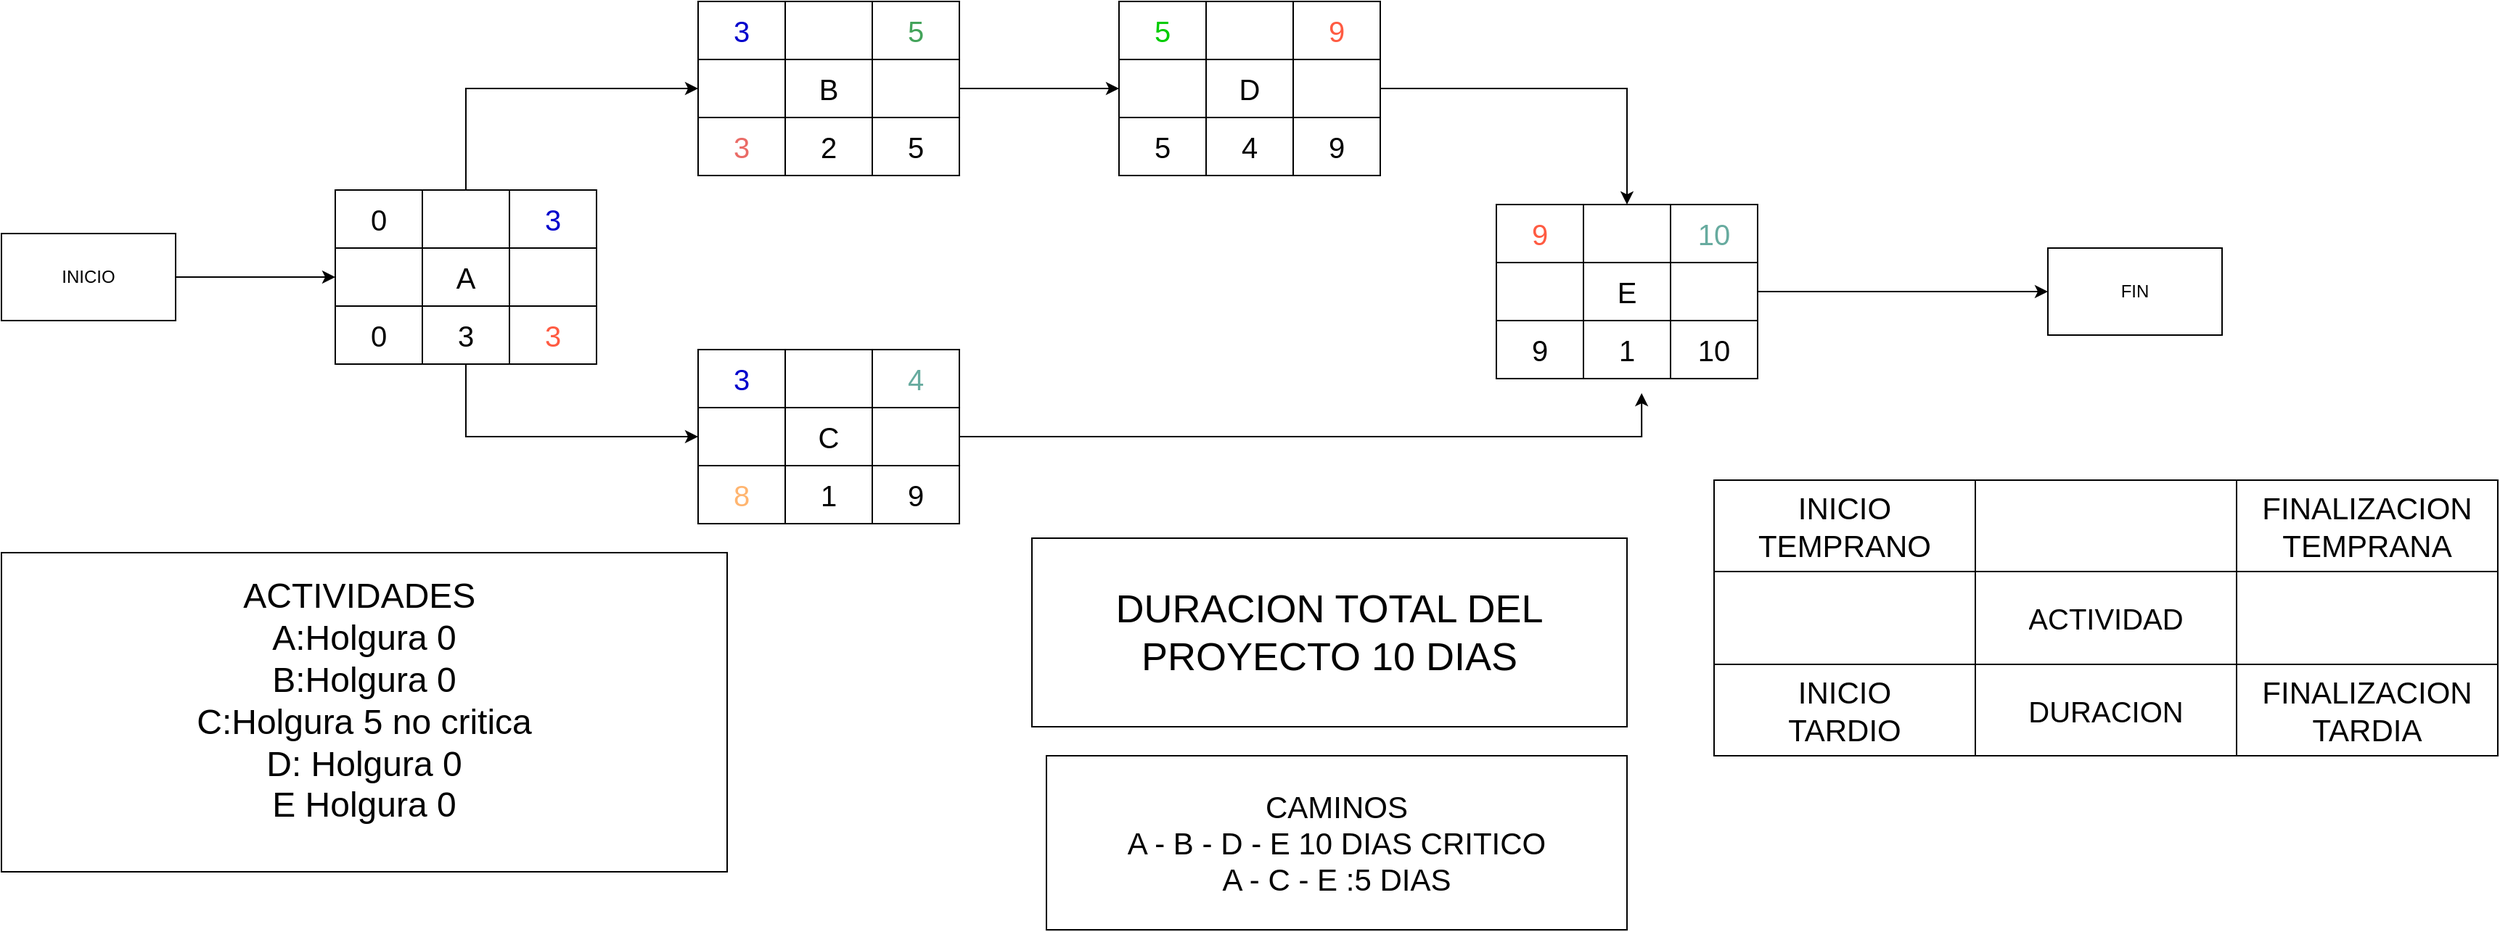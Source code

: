 <mxfile version="24.3.1" type="device">
  <diagram name="Página-1" id="nWTSdzdyS8zIZmOWsBOG">
    <mxGraphModel dx="1909" dy="1060" grid="1" gridSize="10" guides="1" tooltips="1" connect="1" arrows="1" fold="1" page="1" pageScale="1" pageWidth="2000" pageHeight="2000" math="0" shadow="0">
      <root>
        <mxCell id="0" />
        <mxCell id="1" parent="0" />
        <mxCell id="i8jER_SUOBb45JfwudOZ-2" value="" style="shape=table;startSize=0;container=1;collapsible=0;childLayout=tableLayout;" vertex="1" parent="1">
          <mxGeometry x="510" y="10" width="180" height="120" as="geometry" />
        </mxCell>
        <mxCell id="i8jER_SUOBb45JfwudOZ-3" value="" style="shape=tableRow;horizontal=0;startSize=0;swimlaneHead=0;swimlaneBody=0;strokeColor=inherit;top=0;left=0;bottom=0;right=0;collapsible=0;dropTarget=0;fillColor=none;points=[[0,0.5],[1,0.5]];portConstraint=eastwest;" vertex="1" parent="i8jER_SUOBb45JfwudOZ-2">
          <mxGeometry width="180" height="40" as="geometry" />
        </mxCell>
        <mxCell id="i8jER_SUOBb45JfwudOZ-4" value="&lt;font color=&quot;#0000cc&quot;&gt;3&lt;/font&gt;" style="shape=partialRectangle;html=1;whiteSpace=wrap;connectable=0;strokeColor=inherit;overflow=hidden;fillColor=none;top=0;left=0;bottom=0;right=0;pointerEvents=1;fontSize=20;" vertex="1" parent="i8jER_SUOBb45JfwudOZ-3">
          <mxGeometry width="60" height="40" as="geometry">
            <mxRectangle width="60" height="40" as="alternateBounds" />
          </mxGeometry>
        </mxCell>
        <mxCell id="i8jER_SUOBb45JfwudOZ-5" value="" style="shape=partialRectangle;html=1;whiteSpace=wrap;connectable=0;strokeColor=inherit;overflow=hidden;fillColor=none;top=0;left=0;bottom=0;right=0;pointerEvents=1;fontSize=20;" vertex="1" parent="i8jER_SUOBb45JfwudOZ-3">
          <mxGeometry x="60" width="60" height="40" as="geometry">
            <mxRectangle width="60" height="40" as="alternateBounds" />
          </mxGeometry>
        </mxCell>
        <mxCell id="i8jER_SUOBb45JfwudOZ-6" value="5" style="shape=partialRectangle;html=1;whiteSpace=wrap;connectable=0;strokeColor=inherit;overflow=hidden;fillColor=none;top=0;left=0;bottom=0;right=0;pointerEvents=1;fontSize=20;fontColor=#43A35A;" vertex="1" parent="i8jER_SUOBb45JfwudOZ-3">
          <mxGeometry x="120" width="60" height="40" as="geometry">
            <mxRectangle width="60" height="40" as="alternateBounds" />
          </mxGeometry>
        </mxCell>
        <mxCell id="i8jER_SUOBb45JfwudOZ-7" value="" style="shape=tableRow;horizontal=0;startSize=0;swimlaneHead=0;swimlaneBody=0;strokeColor=inherit;top=0;left=0;bottom=0;right=0;collapsible=0;dropTarget=0;fillColor=none;points=[[0,0.5],[1,0.5]];portConstraint=eastwest;" vertex="1" parent="i8jER_SUOBb45JfwudOZ-2">
          <mxGeometry y="40" width="180" height="40" as="geometry" />
        </mxCell>
        <mxCell id="i8jER_SUOBb45JfwudOZ-8" value="" style="shape=partialRectangle;html=1;whiteSpace=wrap;connectable=0;strokeColor=inherit;overflow=hidden;fillColor=none;top=0;left=0;bottom=0;right=0;pointerEvents=1;fontSize=20;" vertex="1" parent="i8jER_SUOBb45JfwudOZ-7">
          <mxGeometry width="60" height="40" as="geometry">
            <mxRectangle width="60" height="40" as="alternateBounds" />
          </mxGeometry>
        </mxCell>
        <mxCell id="i8jER_SUOBb45JfwudOZ-9" value="B" style="shape=partialRectangle;html=1;whiteSpace=wrap;connectable=0;strokeColor=inherit;overflow=hidden;fillColor=none;top=0;left=0;bottom=0;right=0;pointerEvents=1;fontSize=20;" vertex="1" parent="i8jER_SUOBb45JfwudOZ-7">
          <mxGeometry x="60" width="60" height="40" as="geometry">
            <mxRectangle width="60" height="40" as="alternateBounds" />
          </mxGeometry>
        </mxCell>
        <mxCell id="i8jER_SUOBb45JfwudOZ-10" value="" style="shape=partialRectangle;html=1;whiteSpace=wrap;connectable=0;strokeColor=inherit;overflow=hidden;fillColor=none;top=0;left=0;bottom=0;right=0;pointerEvents=1;fontSize=20;" vertex="1" parent="i8jER_SUOBb45JfwudOZ-7">
          <mxGeometry x="120" width="60" height="40" as="geometry">
            <mxRectangle width="60" height="40" as="alternateBounds" />
          </mxGeometry>
        </mxCell>
        <mxCell id="i8jER_SUOBb45JfwudOZ-11" value="" style="shape=tableRow;horizontal=0;startSize=0;swimlaneHead=0;swimlaneBody=0;strokeColor=inherit;top=0;left=0;bottom=0;right=0;collapsible=0;dropTarget=0;fillColor=none;points=[[0,0.5],[1,0.5]];portConstraint=eastwest;" vertex="1" parent="i8jER_SUOBb45JfwudOZ-2">
          <mxGeometry y="80" width="180" height="40" as="geometry" />
        </mxCell>
        <mxCell id="i8jER_SUOBb45JfwudOZ-12" value="&lt;font color=&quot;#ea6b66&quot;&gt;3&lt;/font&gt;" style="shape=partialRectangle;html=1;whiteSpace=wrap;connectable=0;strokeColor=inherit;overflow=hidden;fillColor=none;top=0;left=0;bottom=0;right=0;pointerEvents=1;fontSize=20;" vertex="1" parent="i8jER_SUOBb45JfwudOZ-11">
          <mxGeometry width="60" height="40" as="geometry">
            <mxRectangle width="60" height="40" as="alternateBounds" />
          </mxGeometry>
        </mxCell>
        <mxCell id="i8jER_SUOBb45JfwudOZ-13" value="2" style="shape=partialRectangle;html=1;whiteSpace=wrap;connectable=0;strokeColor=inherit;overflow=hidden;fillColor=none;top=0;left=0;bottom=0;right=0;pointerEvents=1;fontSize=20;" vertex="1" parent="i8jER_SUOBb45JfwudOZ-11">
          <mxGeometry x="60" width="60" height="40" as="geometry">
            <mxRectangle width="60" height="40" as="alternateBounds" />
          </mxGeometry>
        </mxCell>
        <mxCell id="i8jER_SUOBb45JfwudOZ-14" value="5" style="shape=partialRectangle;html=1;whiteSpace=wrap;connectable=0;strokeColor=inherit;overflow=hidden;fillColor=none;top=0;left=0;bottom=0;right=0;pointerEvents=1;fontSize=20;" vertex="1" parent="i8jER_SUOBb45JfwudOZ-11">
          <mxGeometry x="120" width="60" height="40" as="geometry">
            <mxRectangle width="60" height="40" as="alternateBounds" />
          </mxGeometry>
        </mxCell>
        <mxCell id="i8jER_SUOBb45JfwudOZ-85" style="edgeStyle=orthogonalEdgeStyle;rounded=0;orthogonalLoop=1;jettySize=auto;html=1;entryX=0;entryY=0.5;entryDx=0;entryDy=0;" edge="1" parent="1" source="i8jER_SUOBb45JfwudOZ-31" target="i8jER_SUOBb45JfwudOZ-7">
          <mxGeometry relative="1" as="geometry" />
        </mxCell>
        <mxCell id="i8jER_SUOBb45JfwudOZ-31" value="" style="shape=table;startSize=0;container=1;collapsible=0;childLayout=tableLayout;" vertex="1" parent="1">
          <mxGeometry x="260" y="140" width="180" height="120" as="geometry" />
        </mxCell>
        <mxCell id="i8jER_SUOBb45JfwudOZ-32" value="" style="shape=tableRow;horizontal=0;startSize=0;swimlaneHead=0;swimlaneBody=0;strokeColor=inherit;top=0;left=0;bottom=0;right=0;collapsible=0;dropTarget=0;fillColor=none;points=[[0,0.5],[1,0.5]];portConstraint=eastwest;" vertex="1" parent="i8jER_SUOBb45JfwudOZ-31">
          <mxGeometry width="180" height="40" as="geometry" />
        </mxCell>
        <mxCell id="i8jER_SUOBb45JfwudOZ-33" value="0" style="shape=partialRectangle;html=1;whiteSpace=wrap;connectable=0;strokeColor=inherit;overflow=hidden;fillColor=none;top=0;left=0;bottom=0;right=0;pointerEvents=1;fontSize=20;" vertex="1" parent="i8jER_SUOBb45JfwudOZ-32">
          <mxGeometry width="60" height="40" as="geometry">
            <mxRectangle width="60" height="40" as="alternateBounds" />
          </mxGeometry>
        </mxCell>
        <mxCell id="i8jER_SUOBb45JfwudOZ-34" value="" style="shape=partialRectangle;html=1;whiteSpace=wrap;connectable=0;strokeColor=inherit;overflow=hidden;fillColor=none;top=0;left=0;bottom=0;right=0;pointerEvents=1;fontSize=20;" vertex="1" parent="i8jER_SUOBb45JfwudOZ-32">
          <mxGeometry x="60" width="60" height="40" as="geometry">
            <mxRectangle width="60" height="40" as="alternateBounds" />
          </mxGeometry>
        </mxCell>
        <mxCell id="i8jER_SUOBb45JfwudOZ-35" value="3" style="shape=partialRectangle;html=1;whiteSpace=wrap;connectable=0;strokeColor=inherit;overflow=hidden;fillColor=none;top=0;left=0;bottom=0;right=0;pointerEvents=1;fontSize=20;fontColor=#0000CC;" vertex="1" parent="i8jER_SUOBb45JfwudOZ-32">
          <mxGeometry x="120" width="60" height="40" as="geometry">
            <mxRectangle width="60" height="40" as="alternateBounds" />
          </mxGeometry>
        </mxCell>
        <mxCell id="i8jER_SUOBb45JfwudOZ-36" value="" style="shape=tableRow;horizontal=0;startSize=0;swimlaneHead=0;swimlaneBody=0;strokeColor=inherit;top=0;left=0;bottom=0;right=0;collapsible=0;dropTarget=0;fillColor=none;points=[[0,0.5],[1,0.5]];portConstraint=eastwest;" vertex="1" parent="i8jER_SUOBb45JfwudOZ-31">
          <mxGeometry y="40" width="180" height="40" as="geometry" />
        </mxCell>
        <mxCell id="i8jER_SUOBb45JfwudOZ-37" value="" style="shape=partialRectangle;html=1;whiteSpace=wrap;connectable=0;strokeColor=inherit;overflow=hidden;fillColor=none;top=0;left=0;bottom=0;right=0;pointerEvents=1;fontSize=20;" vertex="1" parent="i8jER_SUOBb45JfwudOZ-36">
          <mxGeometry width="60" height="40" as="geometry">
            <mxRectangle width="60" height="40" as="alternateBounds" />
          </mxGeometry>
        </mxCell>
        <mxCell id="i8jER_SUOBb45JfwudOZ-38" value="A" style="shape=partialRectangle;html=1;whiteSpace=wrap;connectable=0;strokeColor=inherit;overflow=hidden;fillColor=none;top=0;left=0;bottom=0;right=0;pointerEvents=1;fontSize=20;" vertex="1" parent="i8jER_SUOBb45JfwudOZ-36">
          <mxGeometry x="60" width="60" height="40" as="geometry">
            <mxRectangle width="60" height="40" as="alternateBounds" />
          </mxGeometry>
        </mxCell>
        <mxCell id="i8jER_SUOBb45JfwudOZ-39" value="" style="shape=partialRectangle;html=1;whiteSpace=wrap;connectable=0;strokeColor=inherit;overflow=hidden;fillColor=none;top=0;left=0;bottom=0;right=0;pointerEvents=1;fontSize=20;" vertex="1" parent="i8jER_SUOBb45JfwudOZ-36">
          <mxGeometry x="120" width="60" height="40" as="geometry">
            <mxRectangle width="60" height="40" as="alternateBounds" />
          </mxGeometry>
        </mxCell>
        <mxCell id="i8jER_SUOBb45JfwudOZ-40" value="" style="shape=tableRow;horizontal=0;startSize=0;swimlaneHead=0;swimlaneBody=0;strokeColor=inherit;top=0;left=0;bottom=0;right=0;collapsible=0;dropTarget=0;fillColor=none;points=[[0,0.5],[1,0.5]];portConstraint=eastwest;" vertex="1" parent="i8jER_SUOBb45JfwudOZ-31">
          <mxGeometry y="80" width="180" height="40" as="geometry" />
        </mxCell>
        <mxCell id="i8jER_SUOBb45JfwudOZ-41" value="0" style="shape=partialRectangle;html=1;whiteSpace=wrap;connectable=0;strokeColor=inherit;overflow=hidden;fillColor=none;top=0;left=0;bottom=0;right=0;pointerEvents=1;fontSize=20;" vertex="1" parent="i8jER_SUOBb45JfwudOZ-40">
          <mxGeometry width="60" height="40" as="geometry">
            <mxRectangle width="60" height="40" as="alternateBounds" />
          </mxGeometry>
        </mxCell>
        <mxCell id="i8jER_SUOBb45JfwudOZ-42" value="3" style="shape=partialRectangle;html=1;whiteSpace=wrap;connectable=0;strokeColor=inherit;overflow=hidden;fillColor=none;top=0;left=0;bottom=0;right=0;pointerEvents=1;fontSize=20;" vertex="1" parent="i8jER_SUOBb45JfwudOZ-40">
          <mxGeometry x="60" width="60" height="40" as="geometry">
            <mxRectangle width="60" height="40" as="alternateBounds" />
          </mxGeometry>
        </mxCell>
        <mxCell id="i8jER_SUOBb45JfwudOZ-43" value="3" style="shape=partialRectangle;html=1;whiteSpace=wrap;connectable=0;strokeColor=inherit;overflow=hidden;fillColor=none;top=0;left=0;bottom=0;right=0;pointerEvents=1;fontSize=20;fontColor=#FF5B42;" vertex="1" parent="i8jER_SUOBb45JfwudOZ-40">
          <mxGeometry x="120" width="60" height="40" as="geometry">
            <mxRectangle width="60" height="40" as="alternateBounds" />
          </mxGeometry>
        </mxCell>
        <mxCell id="i8jER_SUOBb45JfwudOZ-44" value="" style="shape=table;startSize=0;container=1;collapsible=0;childLayout=tableLayout;" vertex="1" parent="1">
          <mxGeometry x="510" y="250" width="180" height="120" as="geometry" />
        </mxCell>
        <mxCell id="i8jER_SUOBb45JfwudOZ-45" value="" style="shape=tableRow;horizontal=0;startSize=0;swimlaneHead=0;swimlaneBody=0;strokeColor=inherit;top=0;left=0;bottom=0;right=0;collapsible=0;dropTarget=0;fillColor=none;points=[[0,0.5],[1,0.5]];portConstraint=eastwest;" vertex="1" parent="i8jER_SUOBb45JfwudOZ-44">
          <mxGeometry width="180" height="40" as="geometry" />
        </mxCell>
        <mxCell id="i8jER_SUOBb45JfwudOZ-46" value="3" style="shape=partialRectangle;html=1;whiteSpace=wrap;connectable=0;strokeColor=inherit;overflow=hidden;fillColor=none;top=0;left=0;bottom=0;right=0;pointerEvents=1;fontSize=20;fontColor=#0000CC;" vertex="1" parent="i8jER_SUOBb45JfwudOZ-45">
          <mxGeometry width="60" height="40" as="geometry">
            <mxRectangle width="60" height="40" as="alternateBounds" />
          </mxGeometry>
        </mxCell>
        <mxCell id="i8jER_SUOBb45JfwudOZ-47" value="" style="shape=partialRectangle;html=1;whiteSpace=wrap;connectable=0;strokeColor=inherit;overflow=hidden;fillColor=none;top=0;left=0;bottom=0;right=0;pointerEvents=1;fontSize=20;" vertex="1" parent="i8jER_SUOBb45JfwudOZ-45">
          <mxGeometry x="60" width="60" height="40" as="geometry">
            <mxRectangle width="60" height="40" as="alternateBounds" />
          </mxGeometry>
        </mxCell>
        <mxCell id="i8jER_SUOBb45JfwudOZ-48" value="4" style="shape=partialRectangle;html=1;whiteSpace=wrap;connectable=0;strokeColor=inherit;overflow=hidden;fillColor=none;top=0;left=0;bottom=0;right=0;pointerEvents=1;fontSize=20;fontColor=#67AB9F;" vertex="1" parent="i8jER_SUOBb45JfwudOZ-45">
          <mxGeometry x="120" width="60" height="40" as="geometry">
            <mxRectangle width="60" height="40" as="alternateBounds" />
          </mxGeometry>
        </mxCell>
        <mxCell id="i8jER_SUOBb45JfwudOZ-49" value="" style="shape=tableRow;horizontal=0;startSize=0;swimlaneHead=0;swimlaneBody=0;strokeColor=inherit;top=0;left=0;bottom=0;right=0;collapsible=0;dropTarget=0;fillColor=none;points=[[0,0.5],[1,0.5]];portConstraint=eastwest;" vertex="1" parent="i8jER_SUOBb45JfwudOZ-44">
          <mxGeometry y="40" width="180" height="40" as="geometry" />
        </mxCell>
        <mxCell id="i8jER_SUOBb45JfwudOZ-50" value="" style="shape=partialRectangle;html=1;whiteSpace=wrap;connectable=0;strokeColor=inherit;overflow=hidden;fillColor=none;top=0;left=0;bottom=0;right=0;pointerEvents=1;fontSize=20;" vertex="1" parent="i8jER_SUOBb45JfwudOZ-49">
          <mxGeometry width="60" height="40" as="geometry">
            <mxRectangle width="60" height="40" as="alternateBounds" />
          </mxGeometry>
        </mxCell>
        <mxCell id="i8jER_SUOBb45JfwudOZ-51" value="C" style="shape=partialRectangle;html=1;whiteSpace=wrap;connectable=0;strokeColor=inherit;overflow=hidden;fillColor=none;top=0;left=0;bottom=0;right=0;pointerEvents=1;fontSize=20;" vertex="1" parent="i8jER_SUOBb45JfwudOZ-49">
          <mxGeometry x="60" width="60" height="40" as="geometry">
            <mxRectangle width="60" height="40" as="alternateBounds" />
          </mxGeometry>
        </mxCell>
        <mxCell id="i8jER_SUOBb45JfwudOZ-52" value="" style="shape=partialRectangle;html=1;whiteSpace=wrap;connectable=0;strokeColor=inherit;overflow=hidden;fillColor=none;top=0;left=0;bottom=0;right=0;pointerEvents=1;fontSize=20;" vertex="1" parent="i8jER_SUOBb45JfwudOZ-49">
          <mxGeometry x="120" width="60" height="40" as="geometry">
            <mxRectangle width="60" height="40" as="alternateBounds" />
          </mxGeometry>
        </mxCell>
        <mxCell id="i8jER_SUOBb45JfwudOZ-53" value="" style="shape=tableRow;horizontal=0;startSize=0;swimlaneHead=0;swimlaneBody=0;strokeColor=inherit;top=0;left=0;bottom=0;right=0;collapsible=0;dropTarget=0;fillColor=none;points=[[0,0.5],[1,0.5]];portConstraint=eastwest;" vertex="1" parent="i8jER_SUOBb45JfwudOZ-44">
          <mxGeometry y="80" width="180" height="40" as="geometry" />
        </mxCell>
        <mxCell id="i8jER_SUOBb45JfwudOZ-54" value="8" style="shape=partialRectangle;html=1;whiteSpace=wrap;connectable=0;strokeColor=inherit;overflow=hidden;fillColor=none;top=0;left=0;bottom=0;right=0;pointerEvents=1;fontSize=20;fontColor=#FFB570;" vertex="1" parent="i8jER_SUOBb45JfwudOZ-53">
          <mxGeometry width="60" height="40" as="geometry">
            <mxRectangle width="60" height="40" as="alternateBounds" />
          </mxGeometry>
        </mxCell>
        <mxCell id="i8jER_SUOBb45JfwudOZ-55" value="1" style="shape=partialRectangle;html=1;whiteSpace=wrap;connectable=0;strokeColor=inherit;overflow=hidden;fillColor=none;top=0;left=0;bottom=0;right=0;pointerEvents=1;fontSize=20;" vertex="1" parent="i8jER_SUOBb45JfwudOZ-53">
          <mxGeometry x="60" width="60" height="40" as="geometry">
            <mxRectangle width="60" height="40" as="alternateBounds" />
          </mxGeometry>
        </mxCell>
        <mxCell id="i8jER_SUOBb45JfwudOZ-56" value="9" style="shape=partialRectangle;html=1;whiteSpace=wrap;connectable=0;strokeColor=inherit;overflow=hidden;fillColor=none;top=0;left=0;bottom=0;right=0;pointerEvents=1;fontSize=20;" vertex="1" parent="i8jER_SUOBb45JfwudOZ-53">
          <mxGeometry x="120" width="60" height="40" as="geometry">
            <mxRectangle width="60" height="40" as="alternateBounds" />
          </mxGeometry>
        </mxCell>
        <mxCell id="i8jER_SUOBb45JfwudOZ-57" value="" style="shape=table;startSize=0;container=1;collapsible=0;childLayout=tableLayout;" vertex="1" parent="1">
          <mxGeometry x="800" y="10" width="180" height="120" as="geometry" />
        </mxCell>
        <mxCell id="i8jER_SUOBb45JfwudOZ-58" value="" style="shape=tableRow;horizontal=0;startSize=0;swimlaneHead=0;swimlaneBody=0;strokeColor=inherit;top=0;left=0;bottom=0;right=0;collapsible=0;dropTarget=0;fillColor=none;points=[[0,0.5],[1,0.5]];portConstraint=eastwest;" vertex="1" parent="i8jER_SUOBb45JfwudOZ-57">
          <mxGeometry width="180" height="40" as="geometry" />
        </mxCell>
        <mxCell id="i8jER_SUOBb45JfwudOZ-59" value="&lt;font color=&quot;#00cc00&quot;&gt;5&lt;/font&gt;" style="shape=partialRectangle;html=1;whiteSpace=wrap;connectable=0;strokeColor=inherit;overflow=hidden;fillColor=none;top=0;left=0;bottom=0;right=0;pointerEvents=1;fontSize=20;" vertex="1" parent="i8jER_SUOBb45JfwudOZ-58">
          <mxGeometry width="60" height="40" as="geometry">
            <mxRectangle width="60" height="40" as="alternateBounds" />
          </mxGeometry>
        </mxCell>
        <mxCell id="i8jER_SUOBb45JfwudOZ-60" value="" style="shape=partialRectangle;html=1;whiteSpace=wrap;connectable=0;strokeColor=inherit;overflow=hidden;fillColor=none;top=0;left=0;bottom=0;right=0;pointerEvents=1;fontSize=20;" vertex="1" parent="i8jER_SUOBb45JfwudOZ-58">
          <mxGeometry x="60" width="60" height="40" as="geometry">
            <mxRectangle width="60" height="40" as="alternateBounds" />
          </mxGeometry>
        </mxCell>
        <mxCell id="i8jER_SUOBb45JfwudOZ-61" value="9" style="shape=partialRectangle;html=1;whiteSpace=wrap;connectable=0;strokeColor=inherit;overflow=hidden;fillColor=none;top=0;left=0;bottom=0;right=0;pointerEvents=1;fontSize=20;fontColor=#FF5B42;" vertex="1" parent="i8jER_SUOBb45JfwudOZ-58">
          <mxGeometry x="120" width="60" height="40" as="geometry">
            <mxRectangle width="60" height="40" as="alternateBounds" />
          </mxGeometry>
        </mxCell>
        <mxCell id="i8jER_SUOBb45JfwudOZ-62" value="" style="shape=tableRow;horizontal=0;startSize=0;swimlaneHead=0;swimlaneBody=0;strokeColor=inherit;top=0;left=0;bottom=0;right=0;collapsible=0;dropTarget=0;fillColor=none;points=[[0,0.5],[1,0.5]];portConstraint=eastwest;" vertex="1" parent="i8jER_SUOBb45JfwudOZ-57">
          <mxGeometry y="40" width="180" height="40" as="geometry" />
        </mxCell>
        <mxCell id="i8jER_SUOBb45JfwudOZ-63" value="" style="shape=partialRectangle;html=1;whiteSpace=wrap;connectable=0;strokeColor=inherit;overflow=hidden;fillColor=none;top=0;left=0;bottom=0;right=0;pointerEvents=1;fontSize=20;" vertex="1" parent="i8jER_SUOBb45JfwudOZ-62">
          <mxGeometry width="60" height="40" as="geometry">
            <mxRectangle width="60" height="40" as="alternateBounds" />
          </mxGeometry>
        </mxCell>
        <mxCell id="i8jER_SUOBb45JfwudOZ-64" value="D" style="shape=partialRectangle;html=1;whiteSpace=wrap;connectable=0;strokeColor=inherit;overflow=hidden;fillColor=none;top=0;left=0;bottom=0;right=0;pointerEvents=1;fontSize=20;" vertex="1" parent="i8jER_SUOBb45JfwudOZ-62">
          <mxGeometry x="60" width="60" height="40" as="geometry">
            <mxRectangle width="60" height="40" as="alternateBounds" />
          </mxGeometry>
        </mxCell>
        <mxCell id="i8jER_SUOBb45JfwudOZ-65" value="" style="shape=partialRectangle;html=1;whiteSpace=wrap;connectable=0;strokeColor=inherit;overflow=hidden;fillColor=none;top=0;left=0;bottom=0;right=0;pointerEvents=1;fontSize=20;" vertex="1" parent="i8jER_SUOBb45JfwudOZ-62">
          <mxGeometry x="120" width="60" height="40" as="geometry">
            <mxRectangle width="60" height="40" as="alternateBounds" />
          </mxGeometry>
        </mxCell>
        <mxCell id="i8jER_SUOBb45JfwudOZ-66" value="" style="shape=tableRow;horizontal=0;startSize=0;swimlaneHead=0;swimlaneBody=0;strokeColor=inherit;top=0;left=0;bottom=0;right=0;collapsible=0;dropTarget=0;fillColor=none;points=[[0,0.5],[1,0.5]];portConstraint=eastwest;" vertex="1" parent="i8jER_SUOBb45JfwudOZ-57">
          <mxGeometry y="80" width="180" height="40" as="geometry" />
        </mxCell>
        <mxCell id="i8jER_SUOBb45JfwudOZ-67" value="5" style="shape=partialRectangle;html=1;whiteSpace=wrap;connectable=0;strokeColor=inherit;overflow=hidden;fillColor=none;top=0;left=0;bottom=0;right=0;pointerEvents=1;fontSize=20;" vertex="1" parent="i8jER_SUOBb45JfwudOZ-66">
          <mxGeometry width="60" height="40" as="geometry">
            <mxRectangle width="60" height="40" as="alternateBounds" />
          </mxGeometry>
        </mxCell>
        <mxCell id="i8jER_SUOBb45JfwudOZ-68" value="4" style="shape=partialRectangle;html=1;whiteSpace=wrap;connectable=0;strokeColor=inherit;overflow=hidden;fillColor=none;top=0;left=0;bottom=0;right=0;pointerEvents=1;fontSize=20;" vertex="1" parent="i8jER_SUOBb45JfwudOZ-66">
          <mxGeometry x="60" width="60" height="40" as="geometry">
            <mxRectangle width="60" height="40" as="alternateBounds" />
          </mxGeometry>
        </mxCell>
        <mxCell id="i8jER_SUOBb45JfwudOZ-69" value="9" style="shape=partialRectangle;html=1;whiteSpace=wrap;connectable=0;strokeColor=inherit;overflow=hidden;fillColor=none;top=0;left=0;bottom=0;right=0;pointerEvents=1;fontSize=20;" vertex="1" parent="i8jER_SUOBb45JfwudOZ-66">
          <mxGeometry x="120" width="60" height="40" as="geometry">
            <mxRectangle width="60" height="40" as="alternateBounds" />
          </mxGeometry>
        </mxCell>
        <mxCell id="i8jER_SUOBb45JfwudOZ-70" value="" style="shape=table;startSize=0;container=1;collapsible=0;childLayout=tableLayout;" vertex="1" parent="1">
          <mxGeometry x="1060" y="150" width="180" height="120" as="geometry" />
        </mxCell>
        <mxCell id="i8jER_SUOBb45JfwudOZ-71" value="" style="shape=tableRow;horizontal=0;startSize=0;swimlaneHead=0;swimlaneBody=0;strokeColor=inherit;top=0;left=0;bottom=0;right=0;collapsible=0;dropTarget=0;fillColor=none;points=[[0,0.5],[1,0.5]];portConstraint=eastwest;" vertex="1" parent="i8jER_SUOBb45JfwudOZ-70">
          <mxGeometry width="180" height="40" as="geometry" />
        </mxCell>
        <mxCell id="i8jER_SUOBb45JfwudOZ-72" value="9" style="shape=partialRectangle;html=1;whiteSpace=wrap;connectable=0;strokeColor=inherit;overflow=hidden;fillColor=none;top=0;left=0;bottom=0;right=0;pointerEvents=1;fontSize=20;fontColor=#FF5B42;" vertex="1" parent="i8jER_SUOBb45JfwudOZ-71">
          <mxGeometry width="60" height="40" as="geometry">
            <mxRectangle width="60" height="40" as="alternateBounds" />
          </mxGeometry>
        </mxCell>
        <mxCell id="i8jER_SUOBb45JfwudOZ-73" value="" style="shape=partialRectangle;html=1;whiteSpace=wrap;connectable=0;strokeColor=inherit;overflow=hidden;fillColor=none;top=0;left=0;bottom=0;right=0;pointerEvents=1;fontSize=20;" vertex="1" parent="i8jER_SUOBb45JfwudOZ-71">
          <mxGeometry x="60" width="60" height="40" as="geometry">
            <mxRectangle width="60" height="40" as="alternateBounds" />
          </mxGeometry>
        </mxCell>
        <mxCell id="i8jER_SUOBb45JfwudOZ-74" value="10" style="shape=partialRectangle;html=1;whiteSpace=wrap;connectable=0;strokeColor=inherit;overflow=hidden;fillColor=none;top=0;left=0;bottom=0;right=0;pointerEvents=1;fontSize=20;fontColor=#67AB9F;" vertex="1" parent="i8jER_SUOBb45JfwudOZ-71">
          <mxGeometry x="120" width="60" height="40" as="geometry">
            <mxRectangle width="60" height="40" as="alternateBounds" />
          </mxGeometry>
        </mxCell>
        <mxCell id="i8jER_SUOBb45JfwudOZ-75" value="" style="shape=tableRow;horizontal=0;startSize=0;swimlaneHead=0;swimlaneBody=0;strokeColor=inherit;top=0;left=0;bottom=0;right=0;collapsible=0;dropTarget=0;fillColor=none;points=[[0,0.5],[1,0.5]];portConstraint=eastwest;" vertex="1" parent="i8jER_SUOBb45JfwudOZ-70">
          <mxGeometry y="40" width="180" height="40" as="geometry" />
        </mxCell>
        <mxCell id="i8jER_SUOBb45JfwudOZ-76" value="" style="shape=partialRectangle;html=1;whiteSpace=wrap;connectable=0;strokeColor=inherit;overflow=hidden;fillColor=none;top=0;left=0;bottom=0;right=0;pointerEvents=1;fontSize=20;" vertex="1" parent="i8jER_SUOBb45JfwudOZ-75">
          <mxGeometry width="60" height="40" as="geometry">
            <mxRectangle width="60" height="40" as="alternateBounds" />
          </mxGeometry>
        </mxCell>
        <mxCell id="i8jER_SUOBb45JfwudOZ-77" value="E" style="shape=partialRectangle;html=1;whiteSpace=wrap;connectable=0;strokeColor=inherit;overflow=hidden;fillColor=none;top=0;left=0;bottom=0;right=0;pointerEvents=1;fontSize=20;" vertex="1" parent="i8jER_SUOBb45JfwudOZ-75">
          <mxGeometry x="60" width="60" height="40" as="geometry">
            <mxRectangle width="60" height="40" as="alternateBounds" />
          </mxGeometry>
        </mxCell>
        <mxCell id="i8jER_SUOBb45JfwudOZ-78" value="" style="shape=partialRectangle;html=1;whiteSpace=wrap;connectable=0;strokeColor=inherit;overflow=hidden;fillColor=none;top=0;left=0;bottom=0;right=0;pointerEvents=1;fontSize=20;" vertex="1" parent="i8jER_SUOBb45JfwudOZ-75">
          <mxGeometry x="120" width="60" height="40" as="geometry">
            <mxRectangle width="60" height="40" as="alternateBounds" />
          </mxGeometry>
        </mxCell>
        <mxCell id="i8jER_SUOBb45JfwudOZ-79" value="" style="shape=tableRow;horizontal=0;startSize=0;swimlaneHead=0;swimlaneBody=0;strokeColor=inherit;top=0;left=0;bottom=0;right=0;collapsible=0;dropTarget=0;fillColor=none;points=[[0,0.5],[1,0.5]];portConstraint=eastwest;" vertex="1" parent="i8jER_SUOBb45JfwudOZ-70">
          <mxGeometry y="80" width="180" height="40" as="geometry" />
        </mxCell>
        <mxCell id="i8jER_SUOBb45JfwudOZ-80" value="9" style="shape=partialRectangle;html=1;whiteSpace=wrap;connectable=0;strokeColor=inherit;overflow=hidden;fillColor=none;top=0;left=0;bottom=0;right=0;pointerEvents=1;fontSize=20;" vertex="1" parent="i8jER_SUOBb45JfwudOZ-79">
          <mxGeometry width="60" height="40" as="geometry">
            <mxRectangle width="60" height="40" as="alternateBounds" />
          </mxGeometry>
        </mxCell>
        <mxCell id="i8jER_SUOBb45JfwudOZ-81" value="1" style="shape=partialRectangle;html=1;whiteSpace=wrap;connectable=0;strokeColor=inherit;overflow=hidden;fillColor=none;top=0;left=0;bottom=0;right=0;pointerEvents=1;fontSize=20;" vertex="1" parent="i8jER_SUOBb45JfwudOZ-79">
          <mxGeometry x="60" width="60" height="40" as="geometry">
            <mxRectangle width="60" height="40" as="alternateBounds" />
          </mxGeometry>
        </mxCell>
        <mxCell id="i8jER_SUOBb45JfwudOZ-82" value="10" style="shape=partialRectangle;html=1;whiteSpace=wrap;connectable=0;strokeColor=inherit;overflow=hidden;fillColor=none;top=0;left=0;bottom=0;right=0;pointerEvents=1;fontSize=20;" vertex="1" parent="i8jER_SUOBb45JfwudOZ-79">
          <mxGeometry x="120" width="60" height="40" as="geometry">
            <mxRectangle width="60" height="40" as="alternateBounds" />
          </mxGeometry>
        </mxCell>
        <mxCell id="i8jER_SUOBb45JfwudOZ-91" style="edgeStyle=orthogonalEdgeStyle;rounded=0;orthogonalLoop=1;jettySize=auto;html=1;" edge="1" parent="1" source="i8jER_SUOBb45JfwudOZ-83" target="i8jER_SUOBb45JfwudOZ-36">
          <mxGeometry relative="1" as="geometry" />
        </mxCell>
        <mxCell id="i8jER_SUOBb45JfwudOZ-83" value="INICIO" style="rounded=0;whiteSpace=wrap;html=1;" vertex="1" parent="1">
          <mxGeometry x="30" y="170" width="120" height="60" as="geometry" />
        </mxCell>
        <mxCell id="i8jER_SUOBb45JfwudOZ-84" value="FIN" style="rounded=0;whiteSpace=wrap;html=1;" vertex="1" parent="1">
          <mxGeometry x="1440" y="180" width="120" height="60" as="geometry" />
        </mxCell>
        <mxCell id="i8jER_SUOBb45JfwudOZ-86" style="edgeStyle=orthogonalEdgeStyle;rounded=0;orthogonalLoop=1;jettySize=auto;html=1;entryX=0;entryY=0.5;entryDx=0;entryDy=0;" edge="1" parent="1" source="i8jER_SUOBb45JfwudOZ-40" target="i8jER_SUOBb45JfwudOZ-49">
          <mxGeometry relative="1" as="geometry">
            <Array as="points">
              <mxPoint x="350" y="310" />
            </Array>
          </mxGeometry>
        </mxCell>
        <mxCell id="i8jER_SUOBb45JfwudOZ-87" style="edgeStyle=orthogonalEdgeStyle;rounded=0;orthogonalLoop=1;jettySize=auto;html=1;entryX=0.556;entryY=1.25;entryDx=0;entryDy=0;entryPerimeter=0;" edge="1" parent="1" source="i8jER_SUOBb45JfwudOZ-49" target="i8jER_SUOBb45JfwudOZ-79">
          <mxGeometry relative="1" as="geometry">
            <Array as="points">
              <mxPoint x="1160" y="310" />
            </Array>
          </mxGeometry>
        </mxCell>
        <mxCell id="i8jER_SUOBb45JfwudOZ-88" style="edgeStyle=orthogonalEdgeStyle;rounded=0;orthogonalLoop=1;jettySize=auto;html=1;" edge="1" parent="1" source="i8jER_SUOBb45JfwudOZ-7" target="i8jER_SUOBb45JfwudOZ-62">
          <mxGeometry relative="1" as="geometry" />
        </mxCell>
        <mxCell id="i8jER_SUOBb45JfwudOZ-89" style="edgeStyle=orthogonalEdgeStyle;rounded=0;orthogonalLoop=1;jettySize=auto;html=1;" edge="1" parent="1" source="i8jER_SUOBb45JfwudOZ-62" target="i8jER_SUOBb45JfwudOZ-71">
          <mxGeometry relative="1" as="geometry">
            <Array as="points">
              <mxPoint x="1150" y="70" />
            </Array>
          </mxGeometry>
        </mxCell>
        <mxCell id="i8jER_SUOBb45JfwudOZ-90" style="edgeStyle=orthogonalEdgeStyle;rounded=0;orthogonalLoop=1;jettySize=auto;html=1;entryX=0;entryY=0.5;entryDx=0;entryDy=0;" edge="1" parent="1" source="i8jER_SUOBb45JfwudOZ-75" target="i8jER_SUOBb45JfwudOZ-84">
          <mxGeometry relative="1" as="geometry" />
        </mxCell>
        <mxCell id="i8jER_SUOBb45JfwudOZ-92" value="" style="shape=table;startSize=0;container=1;collapsible=0;childLayout=tableLayout;align=center;fontStyle=1;fontSize=27;" vertex="1" parent="1">
          <mxGeometry x="1210" y="340" width="540" height="190" as="geometry" />
        </mxCell>
        <mxCell id="i8jER_SUOBb45JfwudOZ-93" value="" style="shape=tableRow;horizontal=0;startSize=0;swimlaneHead=0;swimlaneBody=0;strokeColor=inherit;top=0;left=0;bottom=0;right=0;collapsible=0;dropTarget=0;fillColor=none;points=[[0,0.5],[1,0.5]];portConstraint=eastwest;" vertex="1" parent="i8jER_SUOBb45JfwudOZ-92">
          <mxGeometry width="540" height="63" as="geometry" />
        </mxCell>
        <mxCell id="i8jER_SUOBb45JfwudOZ-94" value="INICIO&lt;div style=&quot;font-size: 21px;&quot;&gt;TEMPRANO&lt;/div&gt;" style="shape=partialRectangle;html=1;whiteSpace=wrap;connectable=0;strokeColor=inherit;overflow=hidden;fillColor=none;top=0;left=0;bottom=0;right=0;pointerEvents=1;fontSize=21;" vertex="1" parent="i8jER_SUOBb45JfwudOZ-93">
          <mxGeometry width="180" height="63" as="geometry">
            <mxRectangle width="180" height="63" as="alternateBounds" />
          </mxGeometry>
        </mxCell>
        <mxCell id="i8jER_SUOBb45JfwudOZ-95" value="" style="shape=partialRectangle;html=1;whiteSpace=wrap;connectable=0;strokeColor=inherit;overflow=hidden;fillColor=none;top=0;left=0;bottom=0;right=0;pointerEvents=1;" vertex="1" parent="i8jER_SUOBb45JfwudOZ-93">
          <mxGeometry x="180" width="180" height="63" as="geometry">
            <mxRectangle width="180" height="63" as="alternateBounds" />
          </mxGeometry>
        </mxCell>
        <mxCell id="i8jER_SUOBb45JfwudOZ-96" value="FINALIZACION&lt;div style=&quot;font-size: 21px;&quot;&gt;TEMPRANA&lt;/div&gt;" style="shape=partialRectangle;html=1;whiteSpace=wrap;connectable=0;strokeColor=inherit;overflow=hidden;fillColor=none;top=0;left=0;bottom=0;right=0;pointerEvents=1;fontSize=21;" vertex="1" parent="i8jER_SUOBb45JfwudOZ-93">
          <mxGeometry x="360" width="180" height="63" as="geometry">
            <mxRectangle width="180" height="63" as="alternateBounds" />
          </mxGeometry>
        </mxCell>
        <mxCell id="i8jER_SUOBb45JfwudOZ-97" value="" style="shape=tableRow;horizontal=0;startSize=0;swimlaneHead=0;swimlaneBody=0;strokeColor=inherit;top=0;left=0;bottom=0;right=0;collapsible=0;dropTarget=0;fillColor=none;points=[[0,0.5],[1,0.5]];portConstraint=eastwest;" vertex="1" parent="i8jER_SUOBb45JfwudOZ-92">
          <mxGeometry y="63" width="540" height="64" as="geometry" />
        </mxCell>
        <mxCell id="i8jER_SUOBb45JfwudOZ-98" value="" style="shape=partialRectangle;html=1;whiteSpace=wrap;connectable=0;strokeColor=inherit;overflow=hidden;fillColor=none;top=0;left=0;bottom=0;right=0;pointerEvents=1;" vertex="1" parent="i8jER_SUOBb45JfwudOZ-97">
          <mxGeometry width="180" height="64" as="geometry">
            <mxRectangle width="180" height="64" as="alternateBounds" />
          </mxGeometry>
        </mxCell>
        <mxCell id="i8jER_SUOBb45JfwudOZ-99" value="&lt;span style=&quot;font-size: 20px;&quot;&gt;ACTIVIDAD&lt;/span&gt;" style="shape=partialRectangle;html=1;whiteSpace=wrap;connectable=0;strokeColor=inherit;overflow=hidden;fillColor=none;top=0;left=0;bottom=0;right=0;pointerEvents=1;" vertex="1" parent="i8jER_SUOBb45JfwudOZ-97">
          <mxGeometry x="180" width="180" height="64" as="geometry">
            <mxRectangle width="180" height="64" as="alternateBounds" />
          </mxGeometry>
        </mxCell>
        <mxCell id="i8jER_SUOBb45JfwudOZ-100" value="" style="shape=partialRectangle;html=1;whiteSpace=wrap;connectable=0;strokeColor=inherit;overflow=hidden;fillColor=none;top=0;left=0;bottom=0;right=0;pointerEvents=1;" vertex="1" parent="i8jER_SUOBb45JfwudOZ-97">
          <mxGeometry x="360" width="180" height="64" as="geometry">
            <mxRectangle width="180" height="64" as="alternateBounds" />
          </mxGeometry>
        </mxCell>
        <mxCell id="i8jER_SUOBb45JfwudOZ-101" value="" style="shape=tableRow;horizontal=0;startSize=0;swimlaneHead=0;swimlaneBody=0;strokeColor=inherit;top=0;left=0;bottom=0;right=0;collapsible=0;dropTarget=0;fillColor=none;points=[[0,0.5],[1,0.5]];portConstraint=eastwest;" vertex="1" parent="i8jER_SUOBb45JfwudOZ-92">
          <mxGeometry y="127" width="540" height="63" as="geometry" />
        </mxCell>
        <mxCell id="i8jER_SUOBb45JfwudOZ-102" value="INICIO&lt;div style=&quot;font-size: 21px;&quot;&gt;TARDIO&lt;/div&gt;" style="shape=partialRectangle;html=1;whiteSpace=wrap;connectable=0;strokeColor=inherit;overflow=hidden;fillColor=none;top=0;left=0;bottom=0;right=0;pointerEvents=1;fontSize=21;" vertex="1" parent="i8jER_SUOBb45JfwudOZ-101">
          <mxGeometry width="180" height="63" as="geometry">
            <mxRectangle width="180" height="63" as="alternateBounds" />
          </mxGeometry>
        </mxCell>
        <mxCell id="i8jER_SUOBb45JfwudOZ-103" value="DURACION" style="shape=partialRectangle;html=1;whiteSpace=wrap;connectable=0;strokeColor=inherit;overflow=hidden;fillColor=none;top=0;left=0;bottom=0;right=0;pointerEvents=1;fontSize=20;" vertex="1" parent="i8jER_SUOBb45JfwudOZ-101">
          <mxGeometry x="180" width="180" height="63" as="geometry">
            <mxRectangle width="180" height="63" as="alternateBounds" />
          </mxGeometry>
        </mxCell>
        <mxCell id="i8jER_SUOBb45JfwudOZ-104" value="FINALIZACION&lt;div style=&quot;font-size: 21px;&quot;&gt;TARDIA&lt;/div&gt;" style="shape=partialRectangle;html=1;whiteSpace=wrap;connectable=0;strokeColor=inherit;overflow=hidden;fillColor=none;top=0;left=0;bottom=0;right=0;pointerEvents=1;fontSize=21;" vertex="1" parent="i8jER_SUOBb45JfwudOZ-101">
          <mxGeometry x="360" width="180" height="63" as="geometry">
            <mxRectangle width="180" height="63" as="alternateBounds" />
          </mxGeometry>
        </mxCell>
        <mxCell id="i8jER_SUOBb45JfwudOZ-105" value="&lt;div&gt;ACTIVIDADES&amp;nbsp;&lt;/div&gt;&lt;div&gt;&lt;span style=&quot;background-color: initial;&quot;&gt;A:Holgura 0&lt;/span&gt;&lt;/div&gt;&lt;div&gt;B:Holgura 0&lt;/div&gt;&lt;div&gt;C:Holgura 5 no critica&lt;/div&gt;&lt;div&gt;D: Holgura 0&lt;/div&gt;&lt;div&gt;E Holgura 0&lt;br&gt;&lt;div style=&quot;font-size: 24px;&quot;&gt;&lt;div&gt;&lt;div&gt;&lt;br&gt;&lt;/div&gt;&lt;/div&gt;&lt;/div&gt;&lt;/div&gt;" style="rounded=0;whiteSpace=wrap;html=1;fontSize=24;verticalAlign=bottom;" vertex="1" parent="1">
          <mxGeometry x="30" y="390" width="500" height="220" as="geometry" />
        </mxCell>
        <mxCell id="i8jER_SUOBb45JfwudOZ-106" value="DURACION TOTAL DEL PROYECTO 10 DIAS" style="rounded=0;whiteSpace=wrap;html=1;fontSize=27;" vertex="1" parent="1">
          <mxGeometry x="740" y="380" width="410" height="130" as="geometry" />
        </mxCell>
        <mxCell id="i8jER_SUOBb45JfwudOZ-107" value="CAMINOS&lt;div style=&quot;font-size: 21px;&quot;&gt;A - B - D - E 10 DIAS CRITICO&lt;/div&gt;&lt;div style=&quot;font-size: 21px;&quot;&gt;A - C - E :5 DIAS&lt;/div&gt;" style="rounded=0;whiteSpace=wrap;html=1;fontSize=21;" vertex="1" parent="1">
          <mxGeometry x="750" y="530" width="400" height="120" as="geometry" />
        </mxCell>
      </root>
    </mxGraphModel>
  </diagram>
</mxfile>
